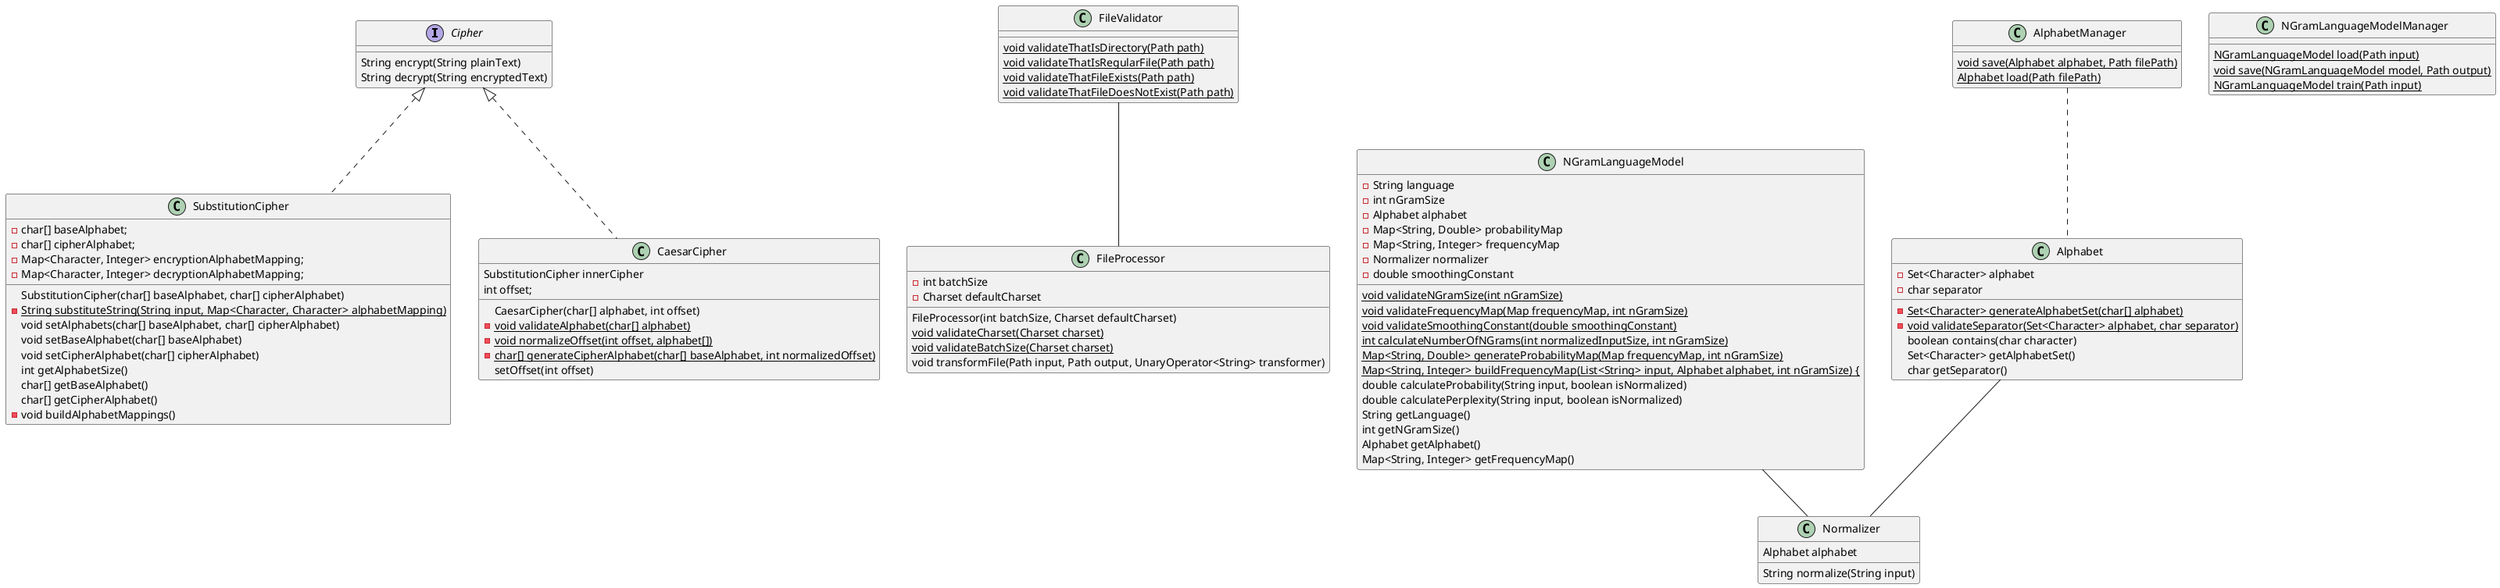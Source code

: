 @startuml

interface Cipher {
    String encrypt(String plainText)
    String decrypt(String encryptedText)
}

class SubstitutionCipher implements Cipher {
    - char[] baseAlphabet;
    - char[] cipherAlphabet;
    - Map<Character, Integer> encryptionAlphabetMapping;
    - Map<Character, Integer> decryptionAlphabetMapping;

    SubstitutionCipher(char[] baseAlphabet, char[] cipherAlphabet)
    - {static} String substituteString(String input, Map<Character, Character> alphabetMapping)
    void setAlphabets(char[] baseAlphabet, char[] cipherAlphabet)
    void setBaseAlphabet(char[] baseAlphabet)
    void setCipherAlphabet(char[] cipherAlphabet)
    int getAlphabetSize()
    char[] getBaseAlphabet()
    char[] getCipherAlphabet()
    - void buildAlphabetMappings()
}

class CaesarCipher implements Cipher {
    SubstitutionCipher innerCipher
    int offset;

    CaesarCipher(char[] alphabet, int offset)
    - {static} void validateAlphabet(char[] alphabet)
    - {static} void normalizeOffset(int offset, alphabet[])
    - {static} char[] generateCipherAlphabet(char[] baseAlphabet, int normalizedOffset)
    setOffset(int offset)

}

class FileValidator {
    {static} void validateThatIsDirectory(Path path)
    {static} void validateThatIsRegularFile(Path path)
    {static} void validateThatFileExists(Path path)
    {static} void validateThatFileDoesNotExist(Path path)
}

class FileProcessor {
    - int batchSize
    - Charset defaultCharset

    FileProcessor(int batchSize, Charset defaultCharset)
    {static} void validateCharset(Charset charset)
    {static} void validateBatchSize(Charset charset)
    void transformFile(Path input, Path output, UnaryOperator<String> transformer)

}

class Alphabet {
    - Set<Character> alphabet
    - char separator

    - {static} Set<Character> generateAlphabetSet(char[] alphabet)
    - {static} void validateSeparator(Set<Character> alphabet, char separator)
    boolean contains(char character)
    Set<Character> getAlphabetSet()
    char getSeparator()
}

class AlphabetManager {
    {static} void save(Alphabet alphabet, Path filePath)
    {static} Alphabet load(Path filePath)
}

AlphabetManager .. Alphabet

class Normalizer {
    Alphabet alphabet

    String normalize(String input)
}

class NGramLanguageModel {
    - String language
    - int nGramSize
    - Alphabet alphabet
    - Map<String, Double> probabilityMap
    - Map<String, Integer> frequencyMap
    - Normalizer normalizer
    - double smoothingConstant

    {static} void validateNGramSize(int nGramSize)
    {static} void validateFrequencyMap(Map frequencyMap, int nGramSize)
    {static} void validateSmoothingConstant(double smoothingConstant)
    {static} int calculateNumberOfNGrams(int normalizedInputSize, int nGramSize)
    {static} Map<String, Double> generateProbabilityMap(Map frequencyMap, int nGramSize)
    {static} Map<String, Integer> buildFrequencyMap(List<String> input, Alphabet alphabet, int nGramSize) {
    double calculateProbability(String input, boolean isNormalized)
    double calculatePerplexity(String input, boolean isNormalized)
    String getLanguage()
    int getNGramSize()
    Alphabet getAlphabet()
    Map<String, Integer> getFrequencyMap()
}

class NGramLanguageModelManager {
    {static} NGramLanguageModel load(Path input)
    {static} void save(NGramLanguageModel model, Path output)
    {static} NGramLanguageModel train(Path input)
}

FileValidator -- FileProcessor
NGramLanguageModel -- Normalizer
Alphabet -- Normalizer

@enduml
